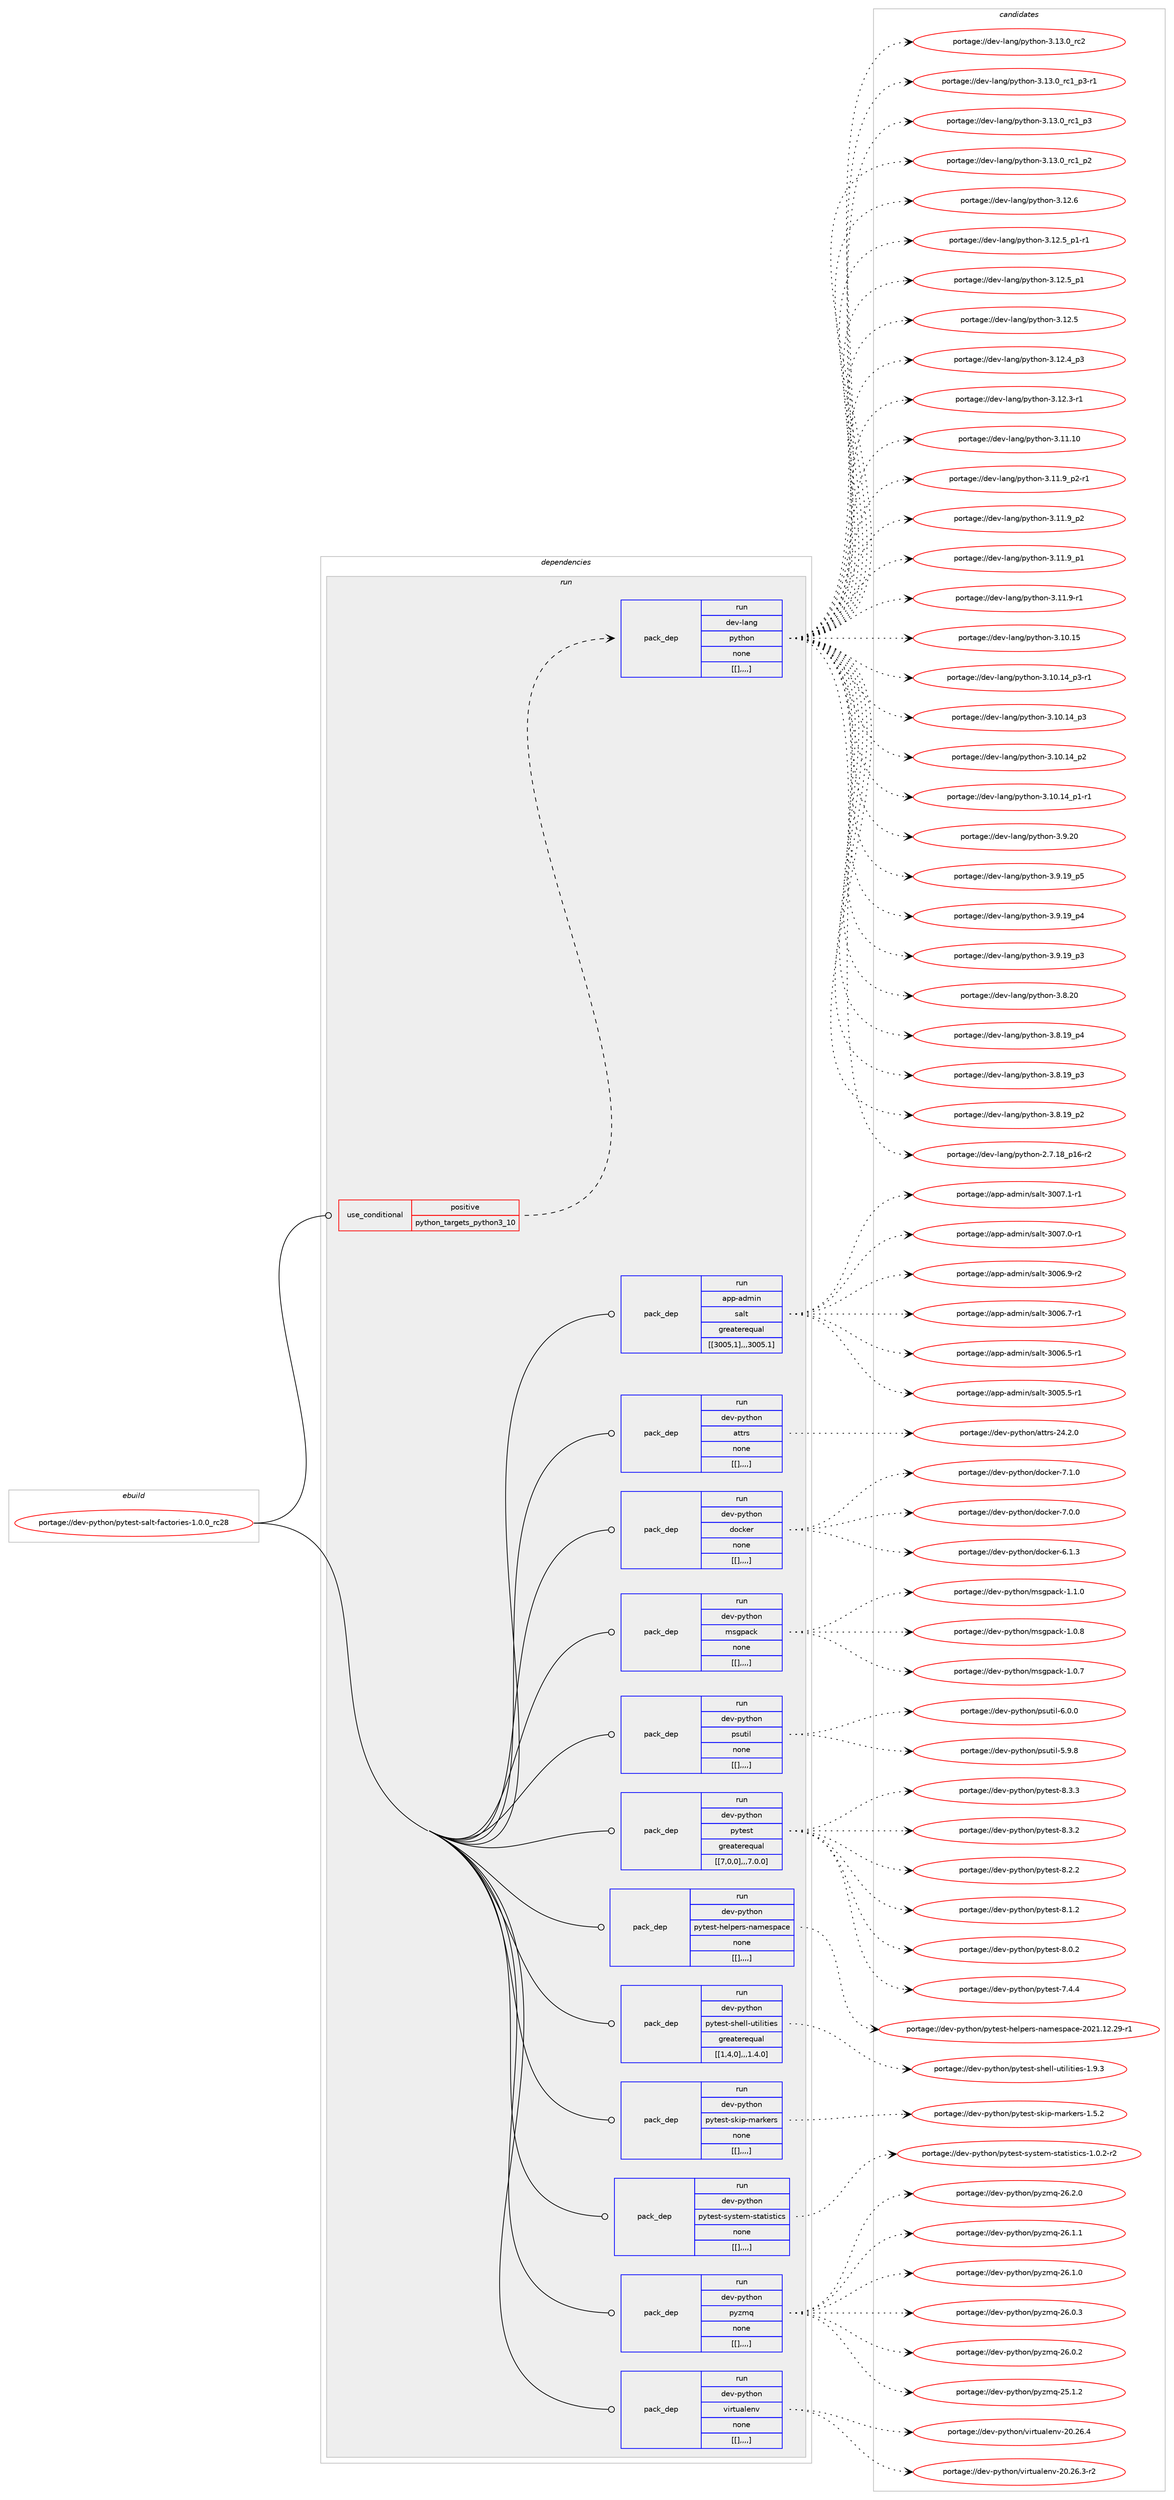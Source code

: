 digraph prolog {

# *************
# Graph options
# *************

newrank=true;
concentrate=true;
compound=true;
graph [rankdir=LR,fontname=Helvetica,fontsize=10,ranksep=1.5];#, ranksep=2.5, nodesep=0.2];
edge  [arrowhead=vee];
node  [fontname=Helvetica,fontsize=10];

# **********
# The ebuild
# **********

subgraph cluster_leftcol {
color=gray;
label=<<i>ebuild</i>>;
id [label="portage://dev-python/pytest-salt-factories-1.0.0_rc28", color=red, width=4, href="../dev-python/pytest-salt-factories-1.0.0_rc28.svg"];
}

# ****************
# The dependencies
# ****************

subgraph cluster_midcol {
color=gray;
label=<<i>dependencies</i>>;
subgraph cluster_compile {
fillcolor="#eeeeee";
style=filled;
label=<<i>compile</i>>;
}
subgraph cluster_compileandrun {
fillcolor="#eeeeee";
style=filled;
label=<<i>compile and run</i>>;
}
subgraph cluster_run {
fillcolor="#eeeeee";
style=filled;
label=<<i>run</i>>;
subgraph cond38991 {
dependency161318 [label=<<TABLE BORDER="0" CELLBORDER="1" CELLSPACING="0" CELLPADDING="4"><TR><TD ROWSPAN="3" CELLPADDING="10">use_conditional</TD></TR><TR><TD>positive</TD></TR><TR><TD>python_targets_python3_10</TD></TR></TABLE>>, shape=none, color=red];
subgraph pack121071 {
dependency161319 [label=<<TABLE BORDER="0" CELLBORDER="1" CELLSPACING="0" CELLPADDING="4" WIDTH="220"><TR><TD ROWSPAN="6" CELLPADDING="30">pack_dep</TD></TR><TR><TD WIDTH="110">run</TD></TR><TR><TD>dev-lang</TD></TR><TR><TD>python</TD></TR><TR><TD>none</TD></TR><TR><TD>[[],,,,]</TD></TR></TABLE>>, shape=none, color=blue];
}
dependency161318:e -> dependency161319:w [weight=20,style="dashed",arrowhead="vee"];
}
id:e -> dependency161318:w [weight=20,style="solid",arrowhead="odot"];
subgraph pack121072 {
dependency161320 [label=<<TABLE BORDER="0" CELLBORDER="1" CELLSPACING="0" CELLPADDING="4" WIDTH="220"><TR><TD ROWSPAN="6" CELLPADDING="30">pack_dep</TD></TR><TR><TD WIDTH="110">run</TD></TR><TR><TD>app-admin</TD></TR><TR><TD>salt</TD></TR><TR><TD>greaterequal</TD></TR><TR><TD>[[3005,1],,,3005.1]</TD></TR></TABLE>>, shape=none, color=blue];
}
id:e -> dependency161320:w [weight=20,style="solid",arrowhead="odot"];
subgraph pack121073 {
dependency161321 [label=<<TABLE BORDER="0" CELLBORDER="1" CELLSPACING="0" CELLPADDING="4" WIDTH="220"><TR><TD ROWSPAN="6" CELLPADDING="30">pack_dep</TD></TR><TR><TD WIDTH="110">run</TD></TR><TR><TD>dev-python</TD></TR><TR><TD>attrs</TD></TR><TR><TD>none</TD></TR><TR><TD>[[],,,,]</TD></TR></TABLE>>, shape=none, color=blue];
}
id:e -> dependency161321:w [weight=20,style="solid",arrowhead="odot"];
subgraph pack121074 {
dependency161322 [label=<<TABLE BORDER="0" CELLBORDER="1" CELLSPACING="0" CELLPADDING="4" WIDTH="220"><TR><TD ROWSPAN="6" CELLPADDING="30">pack_dep</TD></TR><TR><TD WIDTH="110">run</TD></TR><TR><TD>dev-python</TD></TR><TR><TD>docker</TD></TR><TR><TD>none</TD></TR><TR><TD>[[],,,,]</TD></TR></TABLE>>, shape=none, color=blue];
}
id:e -> dependency161322:w [weight=20,style="solid",arrowhead="odot"];
subgraph pack121075 {
dependency161323 [label=<<TABLE BORDER="0" CELLBORDER="1" CELLSPACING="0" CELLPADDING="4" WIDTH="220"><TR><TD ROWSPAN="6" CELLPADDING="30">pack_dep</TD></TR><TR><TD WIDTH="110">run</TD></TR><TR><TD>dev-python</TD></TR><TR><TD>msgpack</TD></TR><TR><TD>none</TD></TR><TR><TD>[[],,,,]</TD></TR></TABLE>>, shape=none, color=blue];
}
id:e -> dependency161323:w [weight=20,style="solid",arrowhead="odot"];
subgraph pack121076 {
dependency161324 [label=<<TABLE BORDER="0" CELLBORDER="1" CELLSPACING="0" CELLPADDING="4" WIDTH="220"><TR><TD ROWSPAN="6" CELLPADDING="30">pack_dep</TD></TR><TR><TD WIDTH="110">run</TD></TR><TR><TD>dev-python</TD></TR><TR><TD>psutil</TD></TR><TR><TD>none</TD></TR><TR><TD>[[],,,,]</TD></TR></TABLE>>, shape=none, color=blue];
}
id:e -> dependency161324:w [weight=20,style="solid",arrowhead="odot"];
subgraph pack121077 {
dependency161325 [label=<<TABLE BORDER="0" CELLBORDER="1" CELLSPACING="0" CELLPADDING="4" WIDTH="220"><TR><TD ROWSPAN="6" CELLPADDING="30">pack_dep</TD></TR><TR><TD WIDTH="110">run</TD></TR><TR><TD>dev-python</TD></TR><TR><TD>pytest</TD></TR><TR><TD>greaterequal</TD></TR><TR><TD>[[7,0,0],,,7.0.0]</TD></TR></TABLE>>, shape=none, color=blue];
}
id:e -> dependency161325:w [weight=20,style="solid",arrowhead="odot"];
subgraph pack121078 {
dependency161326 [label=<<TABLE BORDER="0" CELLBORDER="1" CELLSPACING="0" CELLPADDING="4" WIDTH="220"><TR><TD ROWSPAN="6" CELLPADDING="30">pack_dep</TD></TR><TR><TD WIDTH="110">run</TD></TR><TR><TD>dev-python</TD></TR><TR><TD>pytest-helpers-namespace</TD></TR><TR><TD>none</TD></TR><TR><TD>[[],,,,]</TD></TR></TABLE>>, shape=none, color=blue];
}
id:e -> dependency161326:w [weight=20,style="solid",arrowhead="odot"];
subgraph pack121079 {
dependency161327 [label=<<TABLE BORDER="0" CELLBORDER="1" CELLSPACING="0" CELLPADDING="4" WIDTH="220"><TR><TD ROWSPAN="6" CELLPADDING="30">pack_dep</TD></TR><TR><TD WIDTH="110">run</TD></TR><TR><TD>dev-python</TD></TR><TR><TD>pytest-shell-utilities</TD></TR><TR><TD>greaterequal</TD></TR><TR><TD>[[1,4,0],,,1.4.0]</TD></TR></TABLE>>, shape=none, color=blue];
}
id:e -> dependency161327:w [weight=20,style="solid",arrowhead="odot"];
subgraph pack121080 {
dependency161328 [label=<<TABLE BORDER="0" CELLBORDER="1" CELLSPACING="0" CELLPADDING="4" WIDTH="220"><TR><TD ROWSPAN="6" CELLPADDING="30">pack_dep</TD></TR><TR><TD WIDTH="110">run</TD></TR><TR><TD>dev-python</TD></TR><TR><TD>pytest-skip-markers</TD></TR><TR><TD>none</TD></TR><TR><TD>[[],,,,]</TD></TR></TABLE>>, shape=none, color=blue];
}
id:e -> dependency161328:w [weight=20,style="solid",arrowhead="odot"];
subgraph pack121081 {
dependency161329 [label=<<TABLE BORDER="0" CELLBORDER="1" CELLSPACING="0" CELLPADDING="4" WIDTH="220"><TR><TD ROWSPAN="6" CELLPADDING="30">pack_dep</TD></TR><TR><TD WIDTH="110">run</TD></TR><TR><TD>dev-python</TD></TR><TR><TD>pytest-system-statistics</TD></TR><TR><TD>none</TD></TR><TR><TD>[[],,,,]</TD></TR></TABLE>>, shape=none, color=blue];
}
id:e -> dependency161329:w [weight=20,style="solid",arrowhead="odot"];
subgraph pack121082 {
dependency161330 [label=<<TABLE BORDER="0" CELLBORDER="1" CELLSPACING="0" CELLPADDING="4" WIDTH="220"><TR><TD ROWSPAN="6" CELLPADDING="30">pack_dep</TD></TR><TR><TD WIDTH="110">run</TD></TR><TR><TD>dev-python</TD></TR><TR><TD>pyzmq</TD></TR><TR><TD>none</TD></TR><TR><TD>[[],,,,]</TD></TR></TABLE>>, shape=none, color=blue];
}
id:e -> dependency161330:w [weight=20,style="solid",arrowhead="odot"];
subgraph pack121083 {
dependency161331 [label=<<TABLE BORDER="0" CELLBORDER="1" CELLSPACING="0" CELLPADDING="4" WIDTH="220"><TR><TD ROWSPAN="6" CELLPADDING="30">pack_dep</TD></TR><TR><TD WIDTH="110">run</TD></TR><TR><TD>dev-python</TD></TR><TR><TD>virtualenv</TD></TR><TR><TD>none</TD></TR><TR><TD>[[],,,,]</TD></TR></TABLE>>, shape=none, color=blue];
}
id:e -> dependency161331:w [weight=20,style="solid",arrowhead="odot"];
}
}

# **************
# The candidates
# **************

subgraph cluster_choices {
rank=same;
color=gray;
label=<<i>candidates</i>>;

subgraph choice121071 {
color=black;
nodesep=1;
choice10010111845108971101034711212111610411111045514649514648951149950 [label="portage://dev-lang/python-3.13.0_rc2", color=red, width=4,href="../dev-lang/python-3.13.0_rc2.svg"];
choice1001011184510897110103471121211161041111104551464951464895114994995112514511449 [label="portage://dev-lang/python-3.13.0_rc1_p3-r1", color=red, width=4,href="../dev-lang/python-3.13.0_rc1_p3-r1.svg"];
choice100101118451089711010347112121116104111110455146495146489511499499511251 [label="portage://dev-lang/python-3.13.0_rc1_p3", color=red, width=4,href="../dev-lang/python-3.13.0_rc1_p3.svg"];
choice100101118451089711010347112121116104111110455146495146489511499499511250 [label="portage://dev-lang/python-3.13.0_rc1_p2", color=red, width=4,href="../dev-lang/python-3.13.0_rc1_p2.svg"];
choice10010111845108971101034711212111610411111045514649504654 [label="portage://dev-lang/python-3.12.6", color=red, width=4,href="../dev-lang/python-3.12.6.svg"];
choice1001011184510897110103471121211161041111104551464950465395112494511449 [label="portage://dev-lang/python-3.12.5_p1-r1", color=red, width=4,href="../dev-lang/python-3.12.5_p1-r1.svg"];
choice100101118451089711010347112121116104111110455146495046539511249 [label="portage://dev-lang/python-3.12.5_p1", color=red, width=4,href="../dev-lang/python-3.12.5_p1.svg"];
choice10010111845108971101034711212111610411111045514649504653 [label="portage://dev-lang/python-3.12.5", color=red, width=4,href="../dev-lang/python-3.12.5.svg"];
choice100101118451089711010347112121116104111110455146495046529511251 [label="portage://dev-lang/python-3.12.4_p3", color=red, width=4,href="../dev-lang/python-3.12.4_p3.svg"];
choice100101118451089711010347112121116104111110455146495046514511449 [label="portage://dev-lang/python-3.12.3-r1", color=red, width=4,href="../dev-lang/python-3.12.3-r1.svg"];
choice1001011184510897110103471121211161041111104551464949464948 [label="portage://dev-lang/python-3.11.10", color=red, width=4,href="../dev-lang/python-3.11.10.svg"];
choice1001011184510897110103471121211161041111104551464949465795112504511449 [label="portage://dev-lang/python-3.11.9_p2-r1", color=red, width=4,href="../dev-lang/python-3.11.9_p2-r1.svg"];
choice100101118451089711010347112121116104111110455146494946579511250 [label="portage://dev-lang/python-3.11.9_p2", color=red, width=4,href="../dev-lang/python-3.11.9_p2.svg"];
choice100101118451089711010347112121116104111110455146494946579511249 [label="portage://dev-lang/python-3.11.9_p1", color=red, width=4,href="../dev-lang/python-3.11.9_p1.svg"];
choice100101118451089711010347112121116104111110455146494946574511449 [label="portage://dev-lang/python-3.11.9-r1", color=red, width=4,href="../dev-lang/python-3.11.9-r1.svg"];
choice1001011184510897110103471121211161041111104551464948464953 [label="portage://dev-lang/python-3.10.15", color=red, width=4,href="../dev-lang/python-3.10.15.svg"];
choice100101118451089711010347112121116104111110455146494846495295112514511449 [label="portage://dev-lang/python-3.10.14_p3-r1", color=red, width=4,href="../dev-lang/python-3.10.14_p3-r1.svg"];
choice10010111845108971101034711212111610411111045514649484649529511251 [label="portage://dev-lang/python-3.10.14_p3", color=red, width=4,href="../dev-lang/python-3.10.14_p3.svg"];
choice10010111845108971101034711212111610411111045514649484649529511250 [label="portage://dev-lang/python-3.10.14_p2", color=red, width=4,href="../dev-lang/python-3.10.14_p2.svg"];
choice100101118451089711010347112121116104111110455146494846495295112494511449 [label="portage://dev-lang/python-3.10.14_p1-r1", color=red, width=4,href="../dev-lang/python-3.10.14_p1-r1.svg"];
choice10010111845108971101034711212111610411111045514657465048 [label="portage://dev-lang/python-3.9.20", color=red, width=4,href="../dev-lang/python-3.9.20.svg"];
choice100101118451089711010347112121116104111110455146574649579511253 [label="portage://dev-lang/python-3.9.19_p5", color=red, width=4,href="../dev-lang/python-3.9.19_p5.svg"];
choice100101118451089711010347112121116104111110455146574649579511252 [label="portage://dev-lang/python-3.9.19_p4", color=red, width=4,href="../dev-lang/python-3.9.19_p4.svg"];
choice100101118451089711010347112121116104111110455146574649579511251 [label="portage://dev-lang/python-3.9.19_p3", color=red, width=4,href="../dev-lang/python-3.9.19_p3.svg"];
choice10010111845108971101034711212111610411111045514656465048 [label="portage://dev-lang/python-3.8.20", color=red, width=4,href="../dev-lang/python-3.8.20.svg"];
choice100101118451089711010347112121116104111110455146564649579511252 [label="portage://dev-lang/python-3.8.19_p4", color=red, width=4,href="../dev-lang/python-3.8.19_p4.svg"];
choice100101118451089711010347112121116104111110455146564649579511251 [label="portage://dev-lang/python-3.8.19_p3", color=red, width=4,href="../dev-lang/python-3.8.19_p3.svg"];
choice100101118451089711010347112121116104111110455146564649579511250 [label="portage://dev-lang/python-3.8.19_p2", color=red, width=4,href="../dev-lang/python-3.8.19_p2.svg"];
choice100101118451089711010347112121116104111110455046554649569511249544511450 [label="portage://dev-lang/python-2.7.18_p16-r2", color=red, width=4,href="../dev-lang/python-2.7.18_p16-r2.svg"];
dependency161319:e -> choice10010111845108971101034711212111610411111045514649514648951149950:w [style=dotted,weight="100"];
dependency161319:e -> choice1001011184510897110103471121211161041111104551464951464895114994995112514511449:w [style=dotted,weight="100"];
dependency161319:e -> choice100101118451089711010347112121116104111110455146495146489511499499511251:w [style=dotted,weight="100"];
dependency161319:e -> choice100101118451089711010347112121116104111110455146495146489511499499511250:w [style=dotted,weight="100"];
dependency161319:e -> choice10010111845108971101034711212111610411111045514649504654:w [style=dotted,weight="100"];
dependency161319:e -> choice1001011184510897110103471121211161041111104551464950465395112494511449:w [style=dotted,weight="100"];
dependency161319:e -> choice100101118451089711010347112121116104111110455146495046539511249:w [style=dotted,weight="100"];
dependency161319:e -> choice10010111845108971101034711212111610411111045514649504653:w [style=dotted,weight="100"];
dependency161319:e -> choice100101118451089711010347112121116104111110455146495046529511251:w [style=dotted,weight="100"];
dependency161319:e -> choice100101118451089711010347112121116104111110455146495046514511449:w [style=dotted,weight="100"];
dependency161319:e -> choice1001011184510897110103471121211161041111104551464949464948:w [style=dotted,weight="100"];
dependency161319:e -> choice1001011184510897110103471121211161041111104551464949465795112504511449:w [style=dotted,weight="100"];
dependency161319:e -> choice100101118451089711010347112121116104111110455146494946579511250:w [style=dotted,weight="100"];
dependency161319:e -> choice100101118451089711010347112121116104111110455146494946579511249:w [style=dotted,weight="100"];
dependency161319:e -> choice100101118451089711010347112121116104111110455146494946574511449:w [style=dotted,weight="100"];
dependency161319:e -> choice1001011184510897110103471121211161041111104551464948464953:w [style=dotted,weight="100"];
dependency161319:e -> choice100101118451089711010347112121116104111110455146494846495295112514511449:w [style=dotted,weight="100"];
dependency161319:e -> choice10010111845108971101034711212111610411111045514649484649529511251:w [style=dotted,weight="100"];
dependency161319:e -> choice10010111845108971101034711212111610411111045514649484649529511250:w [style=dotted,weight="100"];
dependency161319:e -> choice100101118451089711010347112121116104111110455146494846495295112494511449:w [style=dotted,weight="100"];
dependency161319:e -> choice10010111845108971101034711212111610411111045514657465048:w [style=dotted,weight="100"];
dependency161319:e -> choice100101118451089711010347112121116104111110455146574649579511253:w [style=dotted,weight="100"];
dependency161319:e -> choice100101118451089711010347112121116104111110455146574649579511252:w [style=dotted,weight="100"];
dependency161319:e -> choice100101118451089711010347112121116104111110455146574649579511251:w [style=dotted,weight="100"];
dependency161319:e -> choice10010111845108971101034711212111610411111045514656465048:w [style=dotted,weight="100"];
dependency161319:e -> choice100101118451089711010347112121116104111110455146564649579511252:w [style=dotted,weight="100"];
dependency161319:e -> choice100101118451089711010347112121116104111110455146564649579511251:w [style=dotted,weight="100"];
dependency161319:e -> choice100101118451089711010347112121116104111110455146564649579511250:w [style=dotted,weight="100"];
dependency161319:e -> choice100101118451089711010347112121116104111110455046554649569511249544511450:w [style=dotted,weight="100"];
}
subgraph choice121072 {
color=black;
nodesep=1;
choice9711211245971001091051104711597108116455148485546494511449 [label="portage://app-admin/salt-3007.1-r1", color=red, width=4,href="../app-admin/salt-3007.1-r1.svg"];
choice9711211245971001091051104711597108116455148485546484511449 [label="portage://app-admin/salt-3007.0-r1", color=red, width=4,href="../app-admin/salt-3007.0-r1.svg"];
choice9711211245971001091051104711597108116455148485446574511450 [label="portage://app-admin/salt-3006.9-r2", color=red, width=4,href="../app-admin/salt-3006.9-r2.svg"];
choice9711211245971001091051104711597108116455148485446554511449 [label="portage://app-admin/salt-3006.7-r1", color=red, width=4,href="../app-admin/salt-3006.7-r1.svg"];
choice9711211245971001091051104711597108116455148485446534511449 [label="portage://app-admin/salt-3006.5-r1", color=red, width=4,href="../app-admin/salt-3006.5-r1.svg"];
choice9711211245971001091051104711597108116455148485346534511449 [label="portage://app-admin/salt-3005.5-r1", color=red, width=4,href="../app-admin/salt-3005.5-r1.svg"];
dependency161320:e -> choice9711211245971001091051104711597108116455148485546494511449:w [style=dotted,weight="100"];
dependency161320:e -> choice9711211245971001091051104711597108116455148485546484511449:w [style=dotted,weight="100"];
dependency161320:e -> choice9711211245971001091051104711597108116455148485446574511450:w [style=dotted,weight="100"];
dependency161320:e -> choice9711211245971001091051104711597108116455148485446554511449:w [style=dotted,weight="100"];
dependency161320:e -> choice9711211245971001091051104711597108116455148485446534511449:w [style=dotted,weight="100"];
dependency161320:e -> choice9711211245971001091051104711597108116455148485346534511449:w [style=dotted,weight="100"];
}
subgraph choice121073 {
color=black;
nodesep=1;
choice10010111845112121116104111110479711611611411545505246504648 [label="portage://dev-python/attrs-24.2.0", color=red, width=4,href="../dev-python/attrs-24.2.0.svg"];
dependency161321:e -> choice10010111845112121116104111110479711611611411545505246504648:w [style=dotted,weight="100"];
}
subgraph choice121074 {
color=black;
nodesep=1;
choice100101118451121211161041111104710011199107101114455546494648 [label="portage://dev-python/docker-7.1.0", color=red, width=4,href="../dev-python/docker-7.1.0.svg"];
choice100101118451121211161041111104710011199107101114455546484648 [label="portage://dev-python/docker-7.0.0", color=red, width=4,href="../dev-python/docker-7.0.0.svg"];
choice100101118451121211161041111104710011199107101114455446494651 [label="portage://dev-python/docker-6.1.3", color=red, width=4,href="../dev-python/docker-6.1.3.svg"];
dependency161322:e -> choice100101118451121211161041111104710011199107101114455546494648:w [style=dotted,weight="100"];
dependency161322:e -> choice100101118451121211161041111104710011199107101114455546484648:w [style=dotted,weight="100"];
dependency161322:e -> choice100101118451121211161041111104710011199107101114455446494651:w [style=dotted,weight="100"];
}
subgraph choice121075 {
color=black;
nodesep=1;
choice10010111845112121116104111110471091151031129799107454946494648 [label="portage://dev-python/msgpack-1.1.0", color=red, width=4,href="../dev-python/msgpack-1.1.0.svg"];
choice10010111845112121116104111110471091151031129799107454946484656 [label="portage://dev-python/msgpack-1.0.8", color=red, width=4,href="../dev-python/msgpack-1.0.8.svg"];
choice10010111845112121116104111110471091151031129799107454946484655 [label="portage://dev-python/msgpack-1.0.7", color=red, width=4,href="../dev-python/msgpack-1.0.7.svg"];
dependency161323:e -> choice10010111845112121116104111110471091151031129799107454946494648:w [style=dotted,weight="100"];
dependency161323:e -> choice10010111845112121116104111110471091151031129799107454946484656:w [style=dotted,weight="100"];
dependency161323:e -> choice10010111845112121116104111110471091151031129799107454946484655:w [style=dotted,weight="100"];
}
subgraph choice121076 {
color=black;
nodesep=1;
choice1001011184511212111610411111047112115117116105108455446484648 [label="portage://dev-python/psutil-6.0.0", color=red, width=4,href="../dev-python/psutil-6.0.0.svg"];
choice1001011184511212111610411111047112115117116105108455346574656 [label="portage://dev-python/psutil-5.9.8", color=red, width=4,href="../dev-python/psutil-5.9.8.svg"];
dependency161324:e -> choice1001011184511212111610411111047112115117116105108455446484648:w [style=dotted,weight="100"];
dependency161324:e -> choice1001011184511212111610411111047112115117116105108455346574656:w [style=dotted,weight="100"];
}
subgraph choice121077 {
color=black;
nodesep=1;
choice1001011184511212111610411111047112121116101115116455646514651 [label="portage://dev-python/pytest-8.3.3", color=red, width=4,href="../dev-python/pytest-8.3.3.svg"];
choice1001011184511212111610411111047112121116101115116455646514650 [label="portage://dev-python/pytest-8.3.2", color=red, width=4,href="../dev-python/pytest-8.3.2.svg"];
choice1001011184511212111610411111047112121116101115116455646504650 [label="portage://dev-python/pytest-8.2.2", color=red, width=4,href="../dev-python/pytest-8.2.2.svg"];
choice1001011184511212111610411111047112121116101115116455646494650 [label="portage://dev-python/pytest-8.1.2", color=red, width=4,href="../dev-python/pytest-8.1.2.svg"];
choice1001011184511212111610411111047112121116101115116455646484650 [label="portage://dev-python/pytest-8.0.2", color=red, width=4,href="../dev-python/pytest-8.0.2.svg"];
choice1001011184511212111610411111047112121116101115116455546524652 [label="portage://dev-python/pytest-7.4.4", color=red, width=4,href="../dev-python/pytest-7.4.4.svg"];
dependency161325:e -> choice1001011184511212111610411111047112121116101115116455646514651:w [style=dotted,weight="100"];
dependency161325:e -> choice1001011184511212111610411111047112121116101115116455646514650:w [style=dotted,weight="100"];
dependency161325:e -> choice1001011184511212111610411111047112121116101115116455646504650:w [style=dotted,weight="100"];
dependency161325:e -> choice1001011184511212111610411111047112121116101115116455646494650:w [style=dotted,weight="100"];
dependency161325:e -> choice1001011184511212111610411111047112121116101115116455646484650:w [style=dotted,weight="100"];
dependency161325:e -> choice1001011184511212111610411111047112121116101115116455546524652:w [style=dotted,weight="100"];
}
subgraph choice121078 {
color=black;
nodesep=1;
choice1001011184511212111610411111047112121116101115116451041011081121011141154511097109101115112979910145504850494649504650574511449 [label="portage://dev-python/pytest-helpers-namespace-2021.12.29-r1", color=red, width=4,href="../dev-python/pytest-helpers-namespace-2021.12.29-r1.svg"];
dependency161326:e -> choice1001011184511212111610411111047112121116101115116451041011081121011141154511097109101115112979910145504850494649504650574511449:w [style=dotted,weight="100"];
}
subgraph choice121079 {
color=black;
nodesep=1;
choice10010111845112121116104111110471121211161011151164511510410110810845117116105108105116105101115454946574651 [label="portage://dev-python/pytest-shell-utilities-1.9.3", color=red, width=4,href="../dev-python/pytest-shell-utilities-1.9.3.svg"];
dependency161327:e -> choice10010111845112121116104111110471121211161011151164511510410110810845117116105108105116105101115454946574651:w [style=dotted,weight="100"];
}
subgraph choice121080 {
color=black;
nodesep=1;
choice1001011184511212111610411111047112121116101115116451151071051124510997114107101114115454946534650 [label="portage://dev-python/pytest-skip-markers-1.5.2", color=red, width=4,href="../dev-python/pytest-skip-markers-1.5.2.svg"];
dependency161328:e -> choice1001011184511212111610411111047112121116101115116451151071051124510997114107101114115454946534650:w [style=dotted,weight="100"];
}
subgraph choice121081 {
color=black;
nodesep=1;
choice1001011184511212111610411111047112121116101115116451151211151161011094511511697116105115116105991154549464846504511450 [label="portage://dev-python/pytest-system-statistics-1.0.2-r2", color=red, width=4,href="../dev-python/pytest-system-statistics-1.0.2-r2.svg"];
dependency161329:e -> choice1001011184511212111610411111047112121116101115116451151211151161011094511511697116105115116105991154549464846504511450:w [style=dotted,weight="100"];
}
subgraph choice121082 {
color=black;
nodesep=1;
choice100101118451121211161041111104711212112210911345505446504648 [label="portage://dev-python/pyzmq-26.2.0", color=red, width=4,href="../dev-python/pyzmq-26.2.0.svg"];
choice100101118451121211161041111104711212112210911345505446494649 [label="portage://dev-python/pyzmq-26.1.1", color=red, width=4,href="../dev-python/pyzmq-26.1.1.svg"];
choice100101118451121211161041111104711212112210911345505446494648 [label="portage://dev-python/pyzmq-26.1.0", color=red, width=4,href="../dev-python/pyzmq-26.1.0.svg"];
choice100101118451121211161041111104711212112210911345505446484651 [label="portage://dev-python/pyzmq-26.0.3", color=red, width=4,href="../dev-python/pyzmq-26.0.3.svg"];
choice100101118451121211161041111104711212112210911345505446484650 [label="portage://dev-python/pyzmq-26.0.2", color=red, width=4,href="../dev-python/pyzmq-26.0.2.svg"];
choice100101118451121211161041111104711212112210911345505346494650 [label="portage://dev-python/pyzmq-25.1.2", color=red, width=4,href="../dev-python/pyzmq-25.1.2.svg"];
dependency161330:e -> choice100101118451121211161041111104711212112210911345505446504648:w [style=dotted,weight="100"];
dependency161330:e -> choice100101118451121211161041111104711212112210911345505446494649:w [style=dotted,weight="100"];
dependency161330:e -> choice100101118451121211161041111104711212112210911345505446494648:w [style=dotted,weight="100"];
dependency161330:e -> choice100101118451121211161041111104711212112210911345505446484651:w [style=dotted,weight="100"];
dependency161330:e -> choice100101118451121211161041111104711212112210911345505446484650:w [style=dotted,weight="100"];
dependency161330:e -> choice100101118451121211161041111104711212112210911345505346494650:w [style=dotted,weight="100"];
}
subgraph choice121083 {
color=black;
nodesep=1;
choice1001011184511212111610411111047118105114116117971081011101184550484650544652 [label="portage://dev-python/virtualenv-20.26.4", color=red, width=4,href="../dev-python/virtualenv-20.26.4.svg"];
choice10010111845112121116104111110471181051141161179710810111011845504846505446514511450 [label="portage://dev-python/virtualenv-20.26.3-r2", color=red, width=4,href="../dev-python/virtualenv-20.26.3-r2.svg"];
dependency161331:e -> choice1001011184511212111610411111047118105114116117971081011101184550484650544652:w [style=dotted,weight="100"];
dependency161331:e -> choice10010111845112121116104111110471181051141161179710810111011845504846505446514511450:w [style=dotted,weight="100"];
}
}

}
